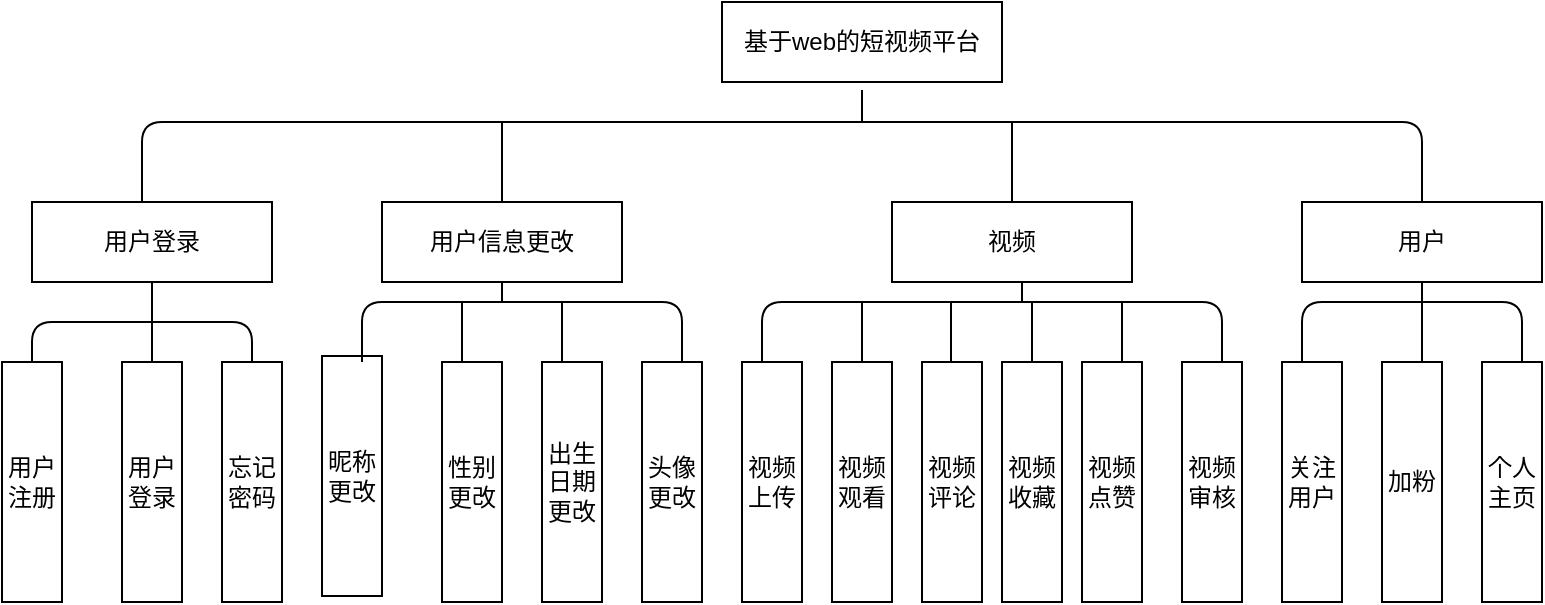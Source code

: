 <mxfile version="14.7.0" type="github">
  <diagram id="jV_8GyvsECN-NlKF24YV" name="Page-1">
    <mxGraphModel dx="868" dy="1250" grid="0" gridSize="10" guides="1" tooltips="1" connect="1" arrows="1" fold="1" page="0" pageScale="1" pageWidth="850" pageHeight="1100" math="0" shadow="0">
      <root>
        <mxCell id="0" />
        <mxCell id="1" parent="0" />
        <mxCell id="wzEOH2TxMQ3HN0bDWZ4B-4" value="基于web的短视频平台" style="rounded=0;whiteSpace=wrap;html=1;" vertex="1" parent="1">
          <mxGeometry x="370" y="-700" width="140" height="40" as="geometry" />
        </mxCell>
        <mxCell id="wzEOH2TxMQ3HN0bDWZ4B-5" value="用户登录" style="rounded=0;whiteSpace=wrap;html=1;fillColor=#ffffff;" vertex="1" parent="1">
          <mxGeometry x="25" y="-600" width="120" height="40" as="geometry" />
        </mxCell>
        <mxCell id="wzEOH2TxMQ3HN0bDWZ4B-6" value="用户注册" style="rounded=0;whiteSpace=wrap;html=1;fillColor=#ffffff;" vertex="1" parent="1">
          <mxGeometry x="10" y="-520" width="30" height="120" as="geometry" />
        </mxCell>
        <mxCell id="wzEOH2TxMQ3HN0bDWZ4B-7" value="用户登录" style="rounded=0;whiteSpace=wrap;html=1;fillColor=#ffffff;" vertex="1" parent="1">
          <mxGeometry x="70" y="-520" width="30" height="120" as="geometry" />
        </mxCell>
        <mxCell id="wzEOH2TxMQ3HN0bDWZ4B-8" value="忘记密码" style="rounded=0;whiteSpace=wrap;html=1;fillColor=#ffffff;" vertex="1" parent="1">
          <mxGeometry x="120" y="-520" width="30" height="120" as="geometry" />
        </mxCell>
        <mxCell id="wzEOH2TxMQ3HN0bDWZ4B-13" value="用户信息更改" style="rounded=0;whiteSpace=wrap;html=1;fillColor=#ffffff;" vertex="1" parent="1">
          <mxGeometry x="200" y="-600" width="120" height="40" as="geometry" />
        </mxCell>
        <mxCell id="wzEOH2TxMQ3HN0bDWZ4B-14" value="视频" style="rounded=0;whiteSpace=wrap;html=1;fillColor=#ffffff;" vertex="1" parent="1">
          <mxGeometry x="455" y="-600" width="120" height="40" as="geometry" />
        </mxCell>
        <mxCell id="wzEOH2TxMQ3HN0bDWZ4B-15" value="用户" style="rounded=0;whiteSpace=wrap;html=1;fillColor=#ffffff;" vertex="1" parent="1">
          <mxGeometry x="660" y="-600" width="120" height="40" as="geometry" />
        </mxCell>
        <mxCell id="wzEOH2TxMQ3HN0bDWZ4B-16" value="昵称更改" style="rounded=0;whiteSpace=wrap;html=1;fillColor=#ffffff;" vertex="1" parent="1">
          <mxGeometry x="170" y="-523" width="30" height="120" as="geometry" />
        </mxCell>
        <mxCell id="wzEOH2TxMQ3HN0bDWZ4B-17" value="性别更改" style="rounded=0;whiteSpace=wrap;html=1;fillColor=#ffffff;" vertex="1" parent="1">
          <mxGeometry x="230" y="-520" width="30" height="120" as="geometry" />
        </mxCell>
        <mxCell id="wzEOH2TxMQ3HN0bDWZ4B-18" value="出生日期更改" style="rounded=0;whiteSpace=wrap;html=1;fillColor=#ffffff;" vertex="1" parent="1">
          <mxGeometry x="280" y="-520" width="30" height="120" as="geometry" />
        </mxCell>
        <mxCell id="wzEOH2TxMQ3HN0bDWZ4B-19" value="头像更改" style="rounded=0;whiteSpace=wrap;html=1;fillColor=#ffffff;" vertex="1" parent="1">
          <mxGeometry x="330" y="-520" width="30" height="120" as="geometry" />
        </mxCell>
        <mxCell id="wzEOH2TxMQ3HN0bDWZ4B-20" value="视频上传" style="rounded=0;whiteSpace=wrap;html=1;fillColor=#ffffff;" vertex="1" parent="1">
          <mxGeometry x="380" y="-520" width="30" height="120" as="geometry" />
        </mxCell>
        <mxCell id="wzEOH2TxMQ3HN0bDWZ4B-21" value="视频观看" style="rounded=0;whiteSpace=wrap;html=1;fillColor=#ffffff;" vertex="1" parent="1">
          <mxGeometry x="425" y="-520" width="30" height="120" as="geometry" />
        </mxCell>
        <mxCell id="wzEOH2TxMQ3HN0bDWZ4B-23" value="视频评论" style="rounded=0;whiteSpace=wrap;html=1;fillColor=#ffffff;" vertex="1" parent="1">
          <mxGeometry x="470" y="-520" width="30" height="120" as="geometry" />
        </mxCell>
        <mxCell id="wzEOH2TxMQ3HN0bDWZ4B-24" value="视频收藏" style="rounded=0;whiteSpace=wrap;html=1;fillColor=#ffffff;" vertex="1" parent="1">
          <mxGeometry x="510" y="-520" width="30" height="120" as="geometry" />
        </mxCell>
        <mxCell id="wzEOH2TxMQ3HN0bDWZ4B-27" value="视频点赞" style="rounded=0;whiteSpace=wrap;html=1;fillColor=#ffffff;" vertex="1" parent="1">
          <mxGeometry x="550" y="-520" width="30" height="120" as="geometry" />
        </mxCell>
        <mxCell id="wzEOH2TxMQ3HN0bDWZ4B-28" value="视频审核" style="rounded=0;whiteSpace=wrap;html=1;fillColor=#ffffff;" vertex="1" parent="1">
          <mxGeometry x="600" y="-520" width="30" height="120" as="geometry" />
        </mxCell>
        <mxCell id="wzEOH2TxMQ3HN0bDWZ4B-29" value="关注用户" style="rounded=0;whiteSpace=wrap;html=1;fillColor=#ffffff;" vertex="1" parent="1">
          <mxGeometry x="650" y="-520" width="30" height="120" as="geometry" />
        </mxCell>
        <mxCell id="wzEOH2TxMQ3HN0bDWZ4B-30" value="加粉" style="rounded=0;whiteSpace=wrap;html=1;fillColor=#ffffff;" vertex="1" parent="1">
          <mxGeometry x="700" y="-520" width="30" height="120" as="geometry" />
        </mxCell>
        <mxCell id="wzEOH2TxMQ3HN0bDWZ4B-31" value="个人主页" style="rounded=0;whiteSpace=wrap;html=1;fillColor=#ffffff;" vertex="1" parent="1">
          <mxGeometry x="750" y="-520" width="30" height="120" as="geometry" />
        </mxCell>
        <mxCell id="wzEOH2TxMQ3HN0bDWZ4B-35" value="" style="endArrow=none;html=1;exitX=0.5;exitY=0;exitDx=0;exitDy=0;" edge="1" parent="1" source="wzEOH2TxMQ3HN0bDWZ4B-8">
          <mxGeometry width="50" height="50" relative="1" as="geometry">
            <mxPoint x="130" y="-520" as="sourcePoint" />
            <mxPoint x="80" y="-540" as="targetPoint" />
            <Array as="points">
              <mxPoint x="135" y="-540" />
            </Array>
          </mxGeometry>
        </mxCell>
        <mxCell id="wzEOH2TxMQ3HN0bDWZ4B-38" value="" style="endArrow=none;html=1;" edge="1" parent="1">
          <mxGeometry width="50" height="50" relative="1" as="geometry">
            <mxPoint x="25" y="-520" as="sourcePoint" />
            <mxPoint x="80" y="-540" as="targetPoint" />
            <Array as="points">
              <mxPoint x="25" y="-540" />
            </Array>
          </mxGeometry>
        </mxCell>
        <mxCell id="wzEOH2TxMQ3HN0bDWZ4B-42" value="" style="endArrow=none;html=1;entryX=0.5;entryY=1;entryDx=0;entryDy=0;exitX=0.5;exitY=0;exitDx=0;exitDy=0;" edge="1" parent="1" source="wzEOH2TxMQ3HN0bDWZ4B-7" target="wzEOH2TxMQ3HN0bDWZ4B-5">
          <mxGeometry width="50" height="50" relative="1" as="geometry">
            <mxPoint x="80" y="-520" as="sourcePoint" />
            <mxPoint x="130" y="-570" as="targetPoint" />
          </mxGeometry>
        </mxCell>
        <mxCell id="wzEOH2TxMQ3HN0bDWZ4B-43" value="" style="endArrow=none;html=1;" edge="1" parent="1">
          <mxGeometry width="50" height="50" relative="1" as="geometry">
            <mxPoint x="190" y="-520" as="sourcePoint" />
            <mxPoint x="260" y="-550" as="targetPoint" />
            <Array as="points">
              <mxPoint x="190" y="-550" />
            </Array>
          </mxGeometry>
        </mxCell>
        <mxCell id="wzEOH2TxMQ3HN0bDWZ4B-44" value="" style="endArrow=none;html=1;" edge="1" parent="1">
          <mxGeometry width="50" height="50" relative="1" as="geometry">
            <mxPoint x="240" y="-520" as="sourcePoint" />
            <mxPoint x="240" y="-550" as="targetPoint" />
            <Array as="points">
              <mxPoint x="240" y="-550" />
            </Array>
          </mxGeometry>
        </mxCell>
        <mxCell id="wzEOH2TxMQ3HN0bDWZ4B-46" value="" style="endArrow=none;html=1;" edge="1" parent="1">
          <mxGeometry width="50" height="50" relative="1" as="geometry">
            <mxPoint x="350" y="-520" as="sourcePoint" />
            <mxPoint x="260" y="-550" as="targetPoint" />
            <Array as="points">
              <mxPoint x="350" y="-550" />
            </Array>
          </mxGeometry>
        </mxCell>
        <mxCell id="wzEOH2TxMQ3HN0bDWZ4B-47" value="" style="endArrow=none;html=1;" edge="1" parent="1">
          <mxGeometry width="50" height="50" relative="1" as="geometry">
            <mxPoint x="290" y="-520" as="sourcePoint" />
            <mxPoint x="290" y="-550" as="targetPoint" />
          </mxGeometry>
        </mxCell>
        <mxCell id="wzEOH2TxMQ3HN0bDWZ4B-50" value="" style="endArrow=none;html=1;entryX=0.5;entryY=1;entryDx=0;entryDy=0;" edge="1" parent="1" target="wzEOH2TxMQ3HN0bDWZ4B-13">
          <mxGeometry width="50" height="50" relative="1" as="geometry">
            <mxPoint x="260" y="-550" as="sourcePoint" />
            <mxPoint x="310" y="-600" as="targetPoint" />
          </mxGeometry>
        </mxCell>
        <mxCell id="wzEOH2TxMQ3HN0bDWZ4B-52" value="" style="endArrow=none;html=1;" edge="1" parent="1">
          <mxGeometry width="50" height="50" relative="1" as="geometry">
            <mxPoint x="390" y="-520" as="sourcePoint" />
            <mxPoint x="520" y="-550" as="targetPoint" />
            <Array as="points">
              <mxPoint x="390" y="-550" />
            </Array>
          </mxGeometry>
        </mxCell>
        <mxCell id="wzEOH2TxMQ3HN0bDWZ4B-53" value="" style="endArrow=none;html=1;" edge="1" parent="1">
          <mxGeometry width="50" height="50" relative="1" as="geometry">
            <mxPoint x="620" y="-520" as="sourcePoint" />
            <mxPoint x="520" y="-550" as="targetPoint" />
            <Array as="points">
              <mxPoint x="620" y="-550" />
            </Array>
          </mxGeometry>
        </mxCell>
        <mxCell id="wzEOH2TxMQ3HN0bDWZ4B-55" value="" style="endArrow=none;html=1;" edge="1" parent="1">
          <mxGeometry width="50" height="50" relative="1" as="geometry">
            <mxPoint x="440" y="-520" as="sourcePoint" />
            <mxPoint x="440" y="-550" as="targetPoint" />
          </mxGeometry>
        </mxCell>
        <mxCell id="wzEOH2TxMQ3HN0bDWZ4B-57" value="" style="endArrow=none;html=1;" edge="1" parent="1">
          <mxGeometry width="50" height="50" relative="1" as="geometry">
            <mxPoint x="484.5" y="-520" as="sourcePoint" />
            <mxPoint x="484.5" y="-550" as="targetPoint" />
          </mxGeometry>
        </mxCell>
        <mxCell id="wzEOH2TxMQ3HN0bDWZ4B-58" value="" style="endArrow=none;html=1;" edge="1" parent="1">
          <mxGeometry width="50" height="50" relative="1" as="geometry">
            <mxPoint x="525" y="-520" as="sourcePoint" />
            <mxPoint x="525" y="-550" as="targetPoint" />
          </mxGeometry>
        </mxCell>
        <mxCell id="wzEOH2TxMQ3HN0bDWZ4B-59" value="" style="endArrow=none;html=1;" edge="1" parent="1">
          <mxGeometry width="50" height="50" relative="1" as="geometry">
            <mxPoint x="570" y="-520" as="sourcePoint" />
            <mxPoint x="570" y="-550" as="targetPoint" />
          </mxGeometry>
        </mxCell>
        <mxCell id="wzEOH2TxMQ3HN0bDWZ4B-60" value="" style="endArrow=none;html=1;" edge="1" parent="1">
          <mxGeometry width="50" height="50" relative="1" as="geometry">
            <mxPoint x="660" y="-520" as="sourcePoint" />
            <mxPoint x="720" y="-550" as="targetPoint" />
            <Array as="points">
              <mxPoint x="660" y="-550" />
            </Array>
          </mxGeometry>
        </mxCell>
        <mxCell id="wzEOH2TxMQ3HN0bDWZ4B-61" value="" style="endArrow=none;html=1;" edge="1" parent="1">
          <mxGeometry width="50" height="50" relative="1" as="geometry">
            <mxPoint x="770" y="-520" as="sourcePoint" />
            <mxPoint x="720" y="-550" as="targetPoint" />
            <Array as="points">
              <mxPoint x="770" y="-550" />
            </Array>
          </mxGeometry>
        </mxCell>
        <mxCell id="wzEOH2TxMQ3HN0bDWZ4B-62" value="" style="endArrow=none;html=1;" edge="1" parent="1" target="wzEOH2TxMQ3HN0bDWZ4B-15">
          <mxGeometry width="50" height="50" relative="1" as="geometry">
            <mxPoint x="720" y="-520" as="sourcePoint" />
            <mxPoint x="770" y="-570" as="targetPoint" />
          </mxGeometry>
        </mxCell>
        <mxCell id="wzEOH2TxMQ3HN0bDWZ4B-63" value="" style="endArrow=none;html=1;" edge="1" parent="1">
          <mxGeometry width="50" height="50" relative="1" as="geometry">
            <mxPoint x="520" y="-550" as="sourcePoint" />
            <mxPoint x="520" y="-560" as="targetPoint" />
          </mxGeometry>
        </mxCell>
        <mxCell id="wzEOH2TxMQ3HN0bDWZ4B-64" value="" style="endArrow=none;html=1;" edge="1" parent="1">
          <mxGeometry width="50" height="50" relative="1" as="geometry">
            <mxPoint x="80" y="-600" as="sourcePoint" />
            <mxPoint x="470" y="-640" as="targetPoint" />
            <Array as="points">
              <mxPoint x="80" y="-640" />
            </Array>
          </mxGeometry>
        </mxCell>
        <mxCell id="wzEOH2TxMQ3HN0bDWZ4B-66" value="" style="endArrow=none;html=1;" edge="1" parent="1" source="wzEOH2TxMQ3HN0bDWZ4B-13">
          <mxGeometry width="50" height="50" relative="1" as="geometry">
            <mxPoint x="260" y="-620.711" as="sourcePoint" />
            <mxPoint x="260" y="-640" as="targetPoint" />
          </mxGeometry>
        </mxCell>
        <mxCell id="wzEOH2TxMQ3HN0bDWZ4B-67" value="" style="endArrow=none;html=1;" edge="1" parent="1">
          <mxGeometry width="50" height="50" relative="1" as="geometry">
            <mxPoint x="720" y="-600" as="sourcePoint" />
            <mxPoint x="470" y="-640" as="targetPoint" />
            <Array as="points">
              <mxPoint x="720" y="-640" />
            </Array>
          </mxGeometry>
        </mxCell>
        <mxCell id="wzEOH2TxMQ3HN0bDWZ4B-68" value="" style="endArrow=none;html=1;" edge="1" parent="1" source="wzEOH2TxMQ3HN0bDWZ4B-14">
          <mxGeometry width="50" height="50" relative="1" as="geometry">
            <mxPoint x="515" y="-620.711" as="sourcePoint" />
            <mxPoint x="515" y="-640" as="targetPoint" />
          </mxGeometry>
        </mxCell>
        <mxCell id="wzEOH2TxMQ3HN0bDWZ4B-69" value="" style="endArrow=none;html=1;" edge="1" parent="1">
          <mxGeometry width="50" height="50" relative="1" as="geometry">
            <mxPoint x="440" y="-640" as="sourcePoint" />
            <mxPoint x="440" y="-656" as="targetPoint" />
          </mxGeometry>
        </mxCell>
      </root>
    </mxGraphModel>
  </diagram>
</mxfile>
